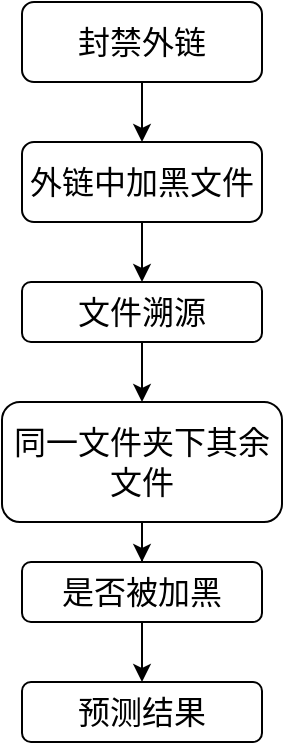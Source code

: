 <mxfile version="21.3.2" type="github">
  <diagram name="第 1 页" id="Yv2DWsJKGUjuq9HnccB8">
    <mxGraphModel dx="954" dy="590" grid="1" gridSize="10" guides="1" tooltips="1" connect="1" arrows="1" fold="1" page="1" pageScale="1" pageWidth="827" pageHeight="1169" math="0" shadow="0">
      <root>
        <mxCell id="0" />
        <mxCell id="1" parent="0" />
        <mxCell id="4FuAAJ61GYCt7lyNMh1s-7" value="" style="edgeStyle=orthogonalEdgeStyle;rounded=0;orthogonalLoop=1;jettySize=auto;html=1;entryX=0.5;entryY=0;entryDx=0;entryDy=0;" edge="1" parent="1" source="4FuAAJ61GYCt7lyNMh1s-1" target="4FuAAJ61GYCt7lyNMh1s-2">
          <mxGeometry relative="1" as="geometry" />
        </mxCell>
        <mxCell id="4FuAAJ61GYCt7lyNMh1s-1" value="封禁外链" style="rounded=1;whiteSpace=wrap;html=1;fontSize=16;" vertex="1" parent="1">
          <mxGeometry x="260" y="150" width="120" height="40" as="geometry" />
        </mxCell>
        <mxCell id="4FuAAJ61GYCt7lyNMh1s-8" value="" style="edgeStyle=orthogonalEdgeStyle;rounded=0;orthogonalLoop=1;jettySize=auto;html=1;" edge="1" parent="1" source="4FuAAJ61GYCt7lyNMh1s-2" target="4FuAAJ61GYCt7lyNMh1s-4">
          <mxGeometry relative="1" as="geometry" />
        </mxCell>
        <mxCell id="4FuAAJ61GYCt7lyNMh1s-2" value="外链中加黑文件" style="rounded=1;whiteSpace=wrap;html=1;fontSize=16;" vertex="1" parent="1">
          <mxGeometry x="260" y="220" width="120" height="40" as="geometry" />
        </mxCell>
        <mxCell id="4FuAAJ61GYCt7lyNMh1s-10" value="" style="edgeStyle=orthogonalEdgeStyle;rounded=0;orthogonalLoop=1;jettySize=auto;html=1;" edge="1" parent="1" source="4FuAAJ61GYCt7lyNMh1s-3" target="4FuAAJ61GYCt7lyNMh1s-5">
          <mxGeometry relative="1" as="geometry" />
        </mxCell>
        <mxCell id="4FuAAJ61GYCt7lyNMh1s-3" value="同一文件夹下其余文件" style="rounded=1;whiteSpace=wrap;html=1;fontSize=16;" vertex="1" parent="1">
          <mxGeometry x="250" y="350" width="140" height="60" as="geometry" />
        </mxCell>
        <mxCell id="4FuAAJ61GYCt7lyNMh1s-9" value="" style="edgeStyle=orthogonalEdgeStyle;rounded=0;orthogonalLoop=1;jettySize=auto;html=1;" edge="1" parent="1" source="4FuAAJ61GYCt7lyNMh1s-4" target="4FuAAJ61GYCt7lyNMh1s-3">
          <mxGeometry relative="1" as="geometry" />
        </mxCell>
        <mxCell id="4FuAAJ61GYCt7lyNMh1s-4" value="文件溯源" style="rounded=1;whiteSpace=wrap;html=1;fontSize=16;" vertex="1" parent="1">
          <mxGeometry x="260" y="290" width="120" height="30" as="geometry" />
        </mxCell>
        <mxCell id="4FuAAJ61GYCt7lyNMh1s-11" value="" style="edgeStyle=orthogonalEdgeStyle;rounded=0;orthogonalLoop=1;jettySize=auto;html=1;" edge="1" parent="1" source="4FuAAJ61GYCt7lyNMh1s-5" target="4FuAAJ61GYCt7lyNMh1s-6">
          <mxGeometry relative="1" as="geometry" />
        </mxCell>
        <mxCell id="4FuAAJ61GYCt7lyNMh1s-5" value="是否被加黑" style="rounded=1;whiteSpace=wrap;html=1;fontSize=16;" vertex="1" parent="1">
          <mxGeometry x="260" y="430" width="120" height="30" as="geometry" />
        </mxCell>
        <mxCell id="4FuAAJ61GYCt7lyNMh1s-6" value="预测结果" style="rounded=1;whiteSpace=wrap;html=1;fontSize=16;" vertex="1" parent="1">
          <mxGeometry x="260" y="490" width="120" height="30" as="geometry" />
        </mxCell>
      </root>
    </mxGraphModel>
  </diagram>
</mxfile>
